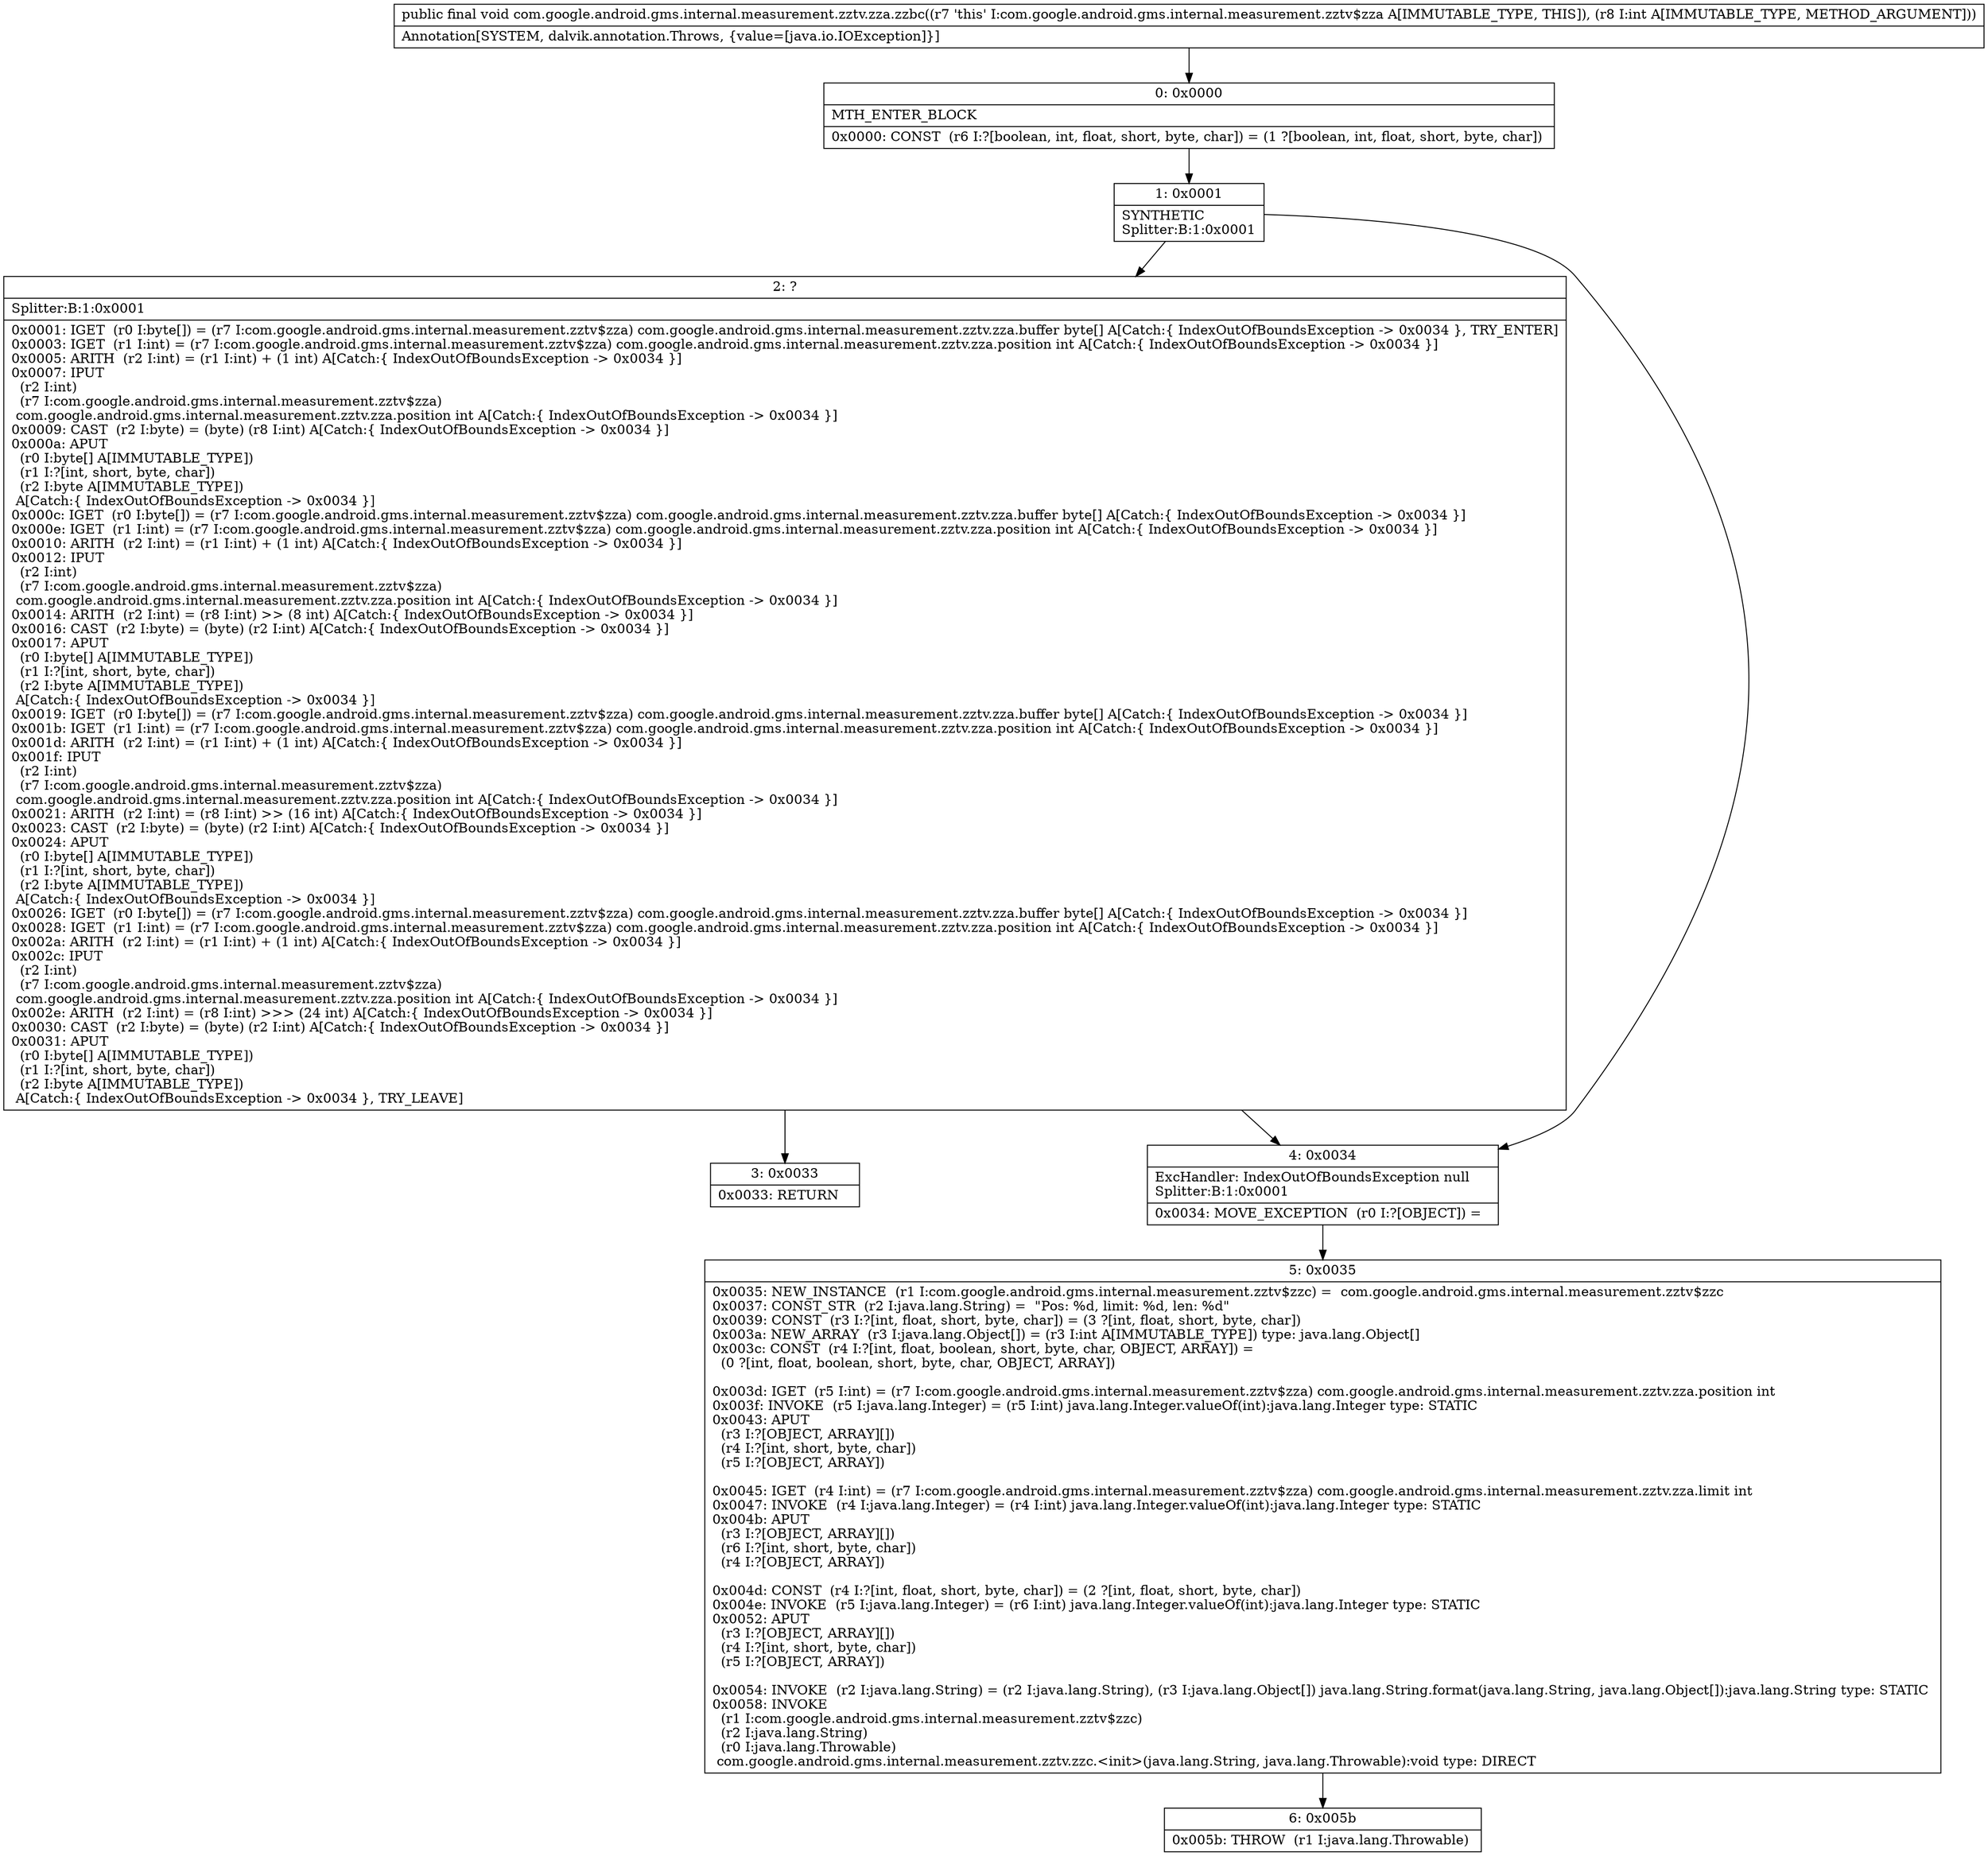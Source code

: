 digraph "CFG forcom.google.android.gms.internal.measurement.zztv.zza.zzbc(I)V" {
Node_0 [shape=record,label="{0\:\ 0x0000|MTH_ENTER_BLOCK\l|0x0000: CONST  (r6 I:?[boolean, int, float, short, byte, char]) = (1 ?[boolean, int, float, short, byte, char]) \l}"];
Node_1 [shape=record,label="{1\:\ 0x0001|SYNTHETIC\lSplitter:B:1:0x0001\l}"];
Node_2 [shape=record,label="{2\:\ ?|Splitter:B:1:0x0001\l|0x0001: IGET  (r0 I:byte[]) = (r7 I:com.google.android.gms.internal.measurement.zztv$zza) com.google.android.gms.internal.measurement.zztv.zza.buffer byte[] A[Catch:\{ IndexOutOfBoundsException \-\> 0x0034 \}, TRY_ENTER]\l0x0003: IGET  (r1 I:int) = (r7 I:com.google.android.gms.internal.measurement.zztv$zza) com.google.android.gms.internal.measurement.zztv.zza.position int A[Catch:\{ IndexOutOfBoundsException \-\> 0x0034 \}]\l0x0005: ARITH  (r2 I:int) = (r1 I:int) + (1 int) A[Catch:\{ IndexOutOfBoundsException \-\> 0x0034 \}]\l0x0007: IPUT  \l  (r2 I:int)\l  (r7 I:com.google.android.gms.internal.measurement.zztv$zza)\l com.google.android.gms.internal.measurement.zztv.zza.position int A[Catch:\{ IndexOutOfBoundsException \-\> 0x0034 \}]\l0x0009: CAST  (r2 I:byte) = (byte) (r8 I:int) A[Catch:\{ IndexOutOfBoundsException \-\> 0x0034 \}]\l0x000a: APUT  \l  (r0 I:byte[] A[IMMUTABLE_TYPE])\l  (r1 I:?[int, short, byte, char])\l  (r2 I:byte A[IMMUTABLE_TYPE])\l A[Catch:\{ IndexOutOfBoundsException \-\> 0x0034 \}]\l0x000c: IGET  (r0 I:byte[]) = (r7 I:com.google.android.gms.internal.measurement.zztv$zza) com.google.android.gms.internal.measurement.zztv.zza.buffer byte[] A[Catch:\{ IndexOutOfBoundsException \-\> 0x0034 \}]\l0x000e: IGET  (r1 I:int) = (r7 I:com.google.android.gms.internal.measurement.zztv$zza) com.google.android.gms.internal.measurement.zztv.zza.position int A[Catch:\{ IndexOutOfBoundsException \-\> 0x0034 \}]\l0x0010: ARITH  (r2 I:int) = (r1 I:int) + (1 int) A[Catch:\{ IndexOutOfBoundsException \-\> 0x0034 \}]\l0x0012: IPUT  \l  (r2 I:int)\l  (r7 I:com.google.android.gms.internal.measurement.zztv$zza)\l com.google.android.gms.internal.measurement.zztv.zza.position int A[Catch:\{ IndexOutOfBoundsException \-\> 0x0034 \}]\l0x0014: ARITH  (r2 I:int) = (r8 I:int) \>\> (8 int) A[Catch:\{ IndexOutOfBoundsException \-\> 0x0034 \}]\l0x0016: CAST  (r2 I:byte) = (byte) (r2 I:int) A[Catch:\{ IndexOutOfBoundsException \-\> 0x0034 \}]\l0x0017: APUT  \l  (r0 I:byte[] A[IMMUTABLE_TYPE])\l  (r1 I:?[int, short, byte, char])\l  (r2 I:byte A[IMMUTABLE_TYPE])\l A[Catch:\{ IndexOutOfBoundsException \-\> 0x0034 \}]\l0x0019: IGET  (r0 I:byte[]) = (r7 I:com.google.android.gms.internal.measurement.zztv$zza) com.google.android.gms.internal.measurement.zztv.zza.buffer byte[] A[Catch:\{ IndexOutOfBoundsException \-\> 0x0034 \}]\l0x001b: IGET  (r1 I:int) = (r7 I:com.google.android.gms.internal.measurement.zztv$zza) com.google.android.gms.internal.measurement.zztv.zza.position int A[Catch:\{ IndexOutOfBoundsException \-\> 0x0034 \}]\l0x001d: ARITH  (r2 I:int) = (r1 I:int) + (1 int) A[Catch:\{ IndexOutOfBoundsException \-\> 0x0034 \}]\l0x001f: IPUT  \l  (r2 I:int)\l  (r7 I:com.google.android.gms.internal.measurement.zztv$zza)\l com.google.android.gms.internal.measurement.zztv.zza.position int A[Catch:\{ IndexOutOfBoundsException \-\> 0x0034 \}]\l0x0021: ARITH  (r2 I:int) = (r8 I:int) \>\> (16 int) A[Catch:\{ IndexOutOfBoundsException \-\> 0x0034 \}]\l0x0023: CAST  (r2 I:byte) = (byte) (r2 I:int) A[Catch:\{ IndexOutOfBoundsException \-\> 0x0034 \}]\l0x0024: APUT  \l  (r0 I:byte[] A[IMMUTABLE_TYPE])\l  (r1 I:?[int, short, byte, char])\l  (r2 I:byte A[IMMUTABLE_TYPE])\l A[Catch:\{ IndexOutOfBoundsException \-\> 0x0034 \}]\l0x0026: IGET  (r0 I:byte[]) = (r7 I:com.google.android.gms.internal.measurement.zztv$zza) com.google.android.gms.internal.measurement.zztv.zza.buffer byte[] A[Catch:\{ IndexOutOfBoundsException \-\> 0x0034 \}]\l0x0028: IGET  (r1 I:int) = (r7 I:com.google.android.gms.internal.measurement.zztv$zza) com.google.android.gms.internal.measurement.zztv.zza.position int A[Catch:\{ IndexOutOfBoundsException \-\> 0x0034 \}]\l0x002a: ARITH  (r2 I:int) = (r1 I:int) + (1 int) A[Catch:\{ IndexOutOfBoundsException \-\> 0x0034 \}]\l0x002c: IPUT  \l  (r2 I:int)\l  (r7 I:com.google.android.gms.internal.measurement.zztv$zza)\l com.google.android.gms.internal.measurement.zztv.zza.position int A[Catch:\{ IndexOutOfBoundsException \-\> 0x0034 \}]\l0x002e: ARITH  (r2 I:int) = (r8 I:int) \>\>\> (24 int) A[Catch:\{ IndexOutOfBoundsException \-\> 0x0034 \}]\l0x0030: CAST  (r2 I:byte) = (byte) (r2 I:int) A[Catch:\{ IndexOutOfBoundsException \-\> 0x0034 \}]\l0x0031: APUT  \l  (r0 I:byte[] A[IMMUTABLE_TYPE])\l  (r1 I:?[int, short, byte, char])\l  (r2 I:byte A[IMMUTABLE_TYPE])\l A[Catch:\{ IndexOutOfBoundsException \-\> 0x0034 \}, TRY_LEAVE]\l}"];
Node_3 [shape=record,label="{3\:\ 0x0033|0x0033: RETURN   \l}"];
Node_4 [shape=record,label="{4\:\ 0x0034|ExcHandler: IndexOutOfBoundsException null\lSplitter:B:1:0x0001\l|0x0034: MOVE_EXCEPTION  (r0 I:?[OBJECT]) =  \l}"];
Node_5 [shape=record,label="{5\:\ 0x0035|0x0035: NEW_INSTANCE  (r1 I:com.google.android.gms.internal.measurement.zztv$zzc) =  com.google.android.gms.internal.measurement.zztv$zzc \l0x0037: CONST_STR  (r2 I:java.lang.String) =  \"Pos: %d, limit: %d, len: %d\" \l0x0039: CONST  (r3 I:?[int, float, short, byte, char]) = (3 ?[int, float, short, byte, char]) \l0x003a: NEW_ARRAY  (r3 I:java.lang.Object[]) = (r3 I:int A[IMMUTABLE_TYPE]) type: java.lang.Object[] \l0x003c: CONST  (r4 I:?[int, float, boolean, short, byte, char, OBJECT, ARRAY]) = \l  (0 ?[int, float, boolean, short, byte, char, OBJECT, ARRAY])\l \l0x003d: IGET  (r5 I:int) = (r7 I:com.google.android.gms.internal.measurement.zztv$zza) com.google.android.gms.internal.measurement.zztv.zza.position int \l0x003f: INVOKE  (r5 I:java.lang.Integer) = (r5 I:int) java.lang.Integer.valueOf(int):java.lang.Integer type: STATIC \l0x0043: APUT  \l  (r3 I:?[OBJECT, ARRAY][])\l  (r4 I:?[int, short, byte, char])\l  (r5 I:?[OBJECT, ARRAY])\l \l0x0045: IGET  (r4 I:int) = (r7 I:com.google.android.gms.internal.measurement.zztv$zza) com.google.android.gms.internal.measurement.zztv.zza.limit int \l0x0047: INVOKE  (r4 I:java.lang.Integer) = (r4 I:int) java.lang.Integer.valueOf(int):java.lang.Integer type: STATIC \l0x004b: APUT  \l  (r3 I:?[OBJECT, ARRAY][])\l  (r6 I:?[int, short, byte, char])\l  (r4 I:?[OBJECT, ARRAY])\l \l0x004d: CONST  (r4 I:?[int, float, short, byte, char]) = (2 ?[int, float, short, byte, char]) \l0x004e: INVOKE  (r5 I:java.lang.Integer) = (r6 I:int) java.lang.Integer.valueOf(int):java.lang.Integer type: STATIC \l0x0052: APUT  \l  (r3 I:?[OBJECT, ARRAY][])\l  (r4 I:?[int, short, byte, char])\l  (r5 I:?[OBJECT, ARRAY])\l \l0x0054: INVOKE  (r2 I:java.lang.String) = (r2 I:java.lang.String), (r3 I:java.lang.Object[]) java.lang.String.format(java.lang.String, java.lang.Object[]):java.lang.String type: STATIC \l0x0058: INVOKE  \l  (r1 I:com.google.android.gms.internal.measurement.zztv$zzc)\l  (r2 I:java.lang.String)\l  (r0 I:java.lang.Throwable)\l com.google.android.gms.internal.measurement.zztv.zzc.\<init\>(java.lang.String, java.lang.Throwable):void type: DIRECT \l}"];
Node_6 [shape=record,label="{6\:\ 0x005b|0x005b: THROW  (r1 I:java.lang.Throwable) \l}"];
MethodNode[shape=record,label="{public final void com.google.android.gms.internal.measurement.zztv.zza.zzbc((r7 'this' I:com.google.android.gms.internal.measurement.zztv$zza A[IMMUTABLE_TYPE, THIS]), (r8 I:int A[IMMUTABLE_TYPE, METHOD_ARGUMENT]))  | Annotation[SYSTEM, dalvik.annotation.Throws, \{value=[java.io.IOException]\}]\l}"];
MethodNode -> Node_0;
Node_0 -> Node_1;
Node_1 -> Node_2;
Node_1 -> Node_4;
Node_2 -> Node_3;
Node_2 -> Node_4;
Node_4 -> Node_5;
Node_5 -> Node_6;
}

